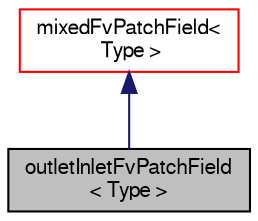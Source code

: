 digraph "outletInletFvPatchField&lt; Type &gt;"
{
  bgcolor="transparent";
  edge [fontname="FreeSans",fontsize="10",labelfontname="FreeSans",labelfontsize="10"];
  node [fontname="FreeSans",fontsize="10",shape=record];
  Node1 [label="outletInletFvPatchField\l\< Type \>",height=0.2,width=0.4,color="black", fillcolor="grey75", style="filled" fontcolor="black"];
  Node2 -> Node1 [dir="back",color="midnightblue",fontsize="10",style="solid",fontname="FreeSans"];
  Node2 [label="mixedFvPatchField\<\l Type \>",height=0.2,width=0.4,color="red",URL="$a01471.html",tooltip="This boundary condition provides a base class for &#39;mixed&#39; type boundary conditions, i.e. conditions that mix fixed value and patch-normal gradient conditions. "];
}
